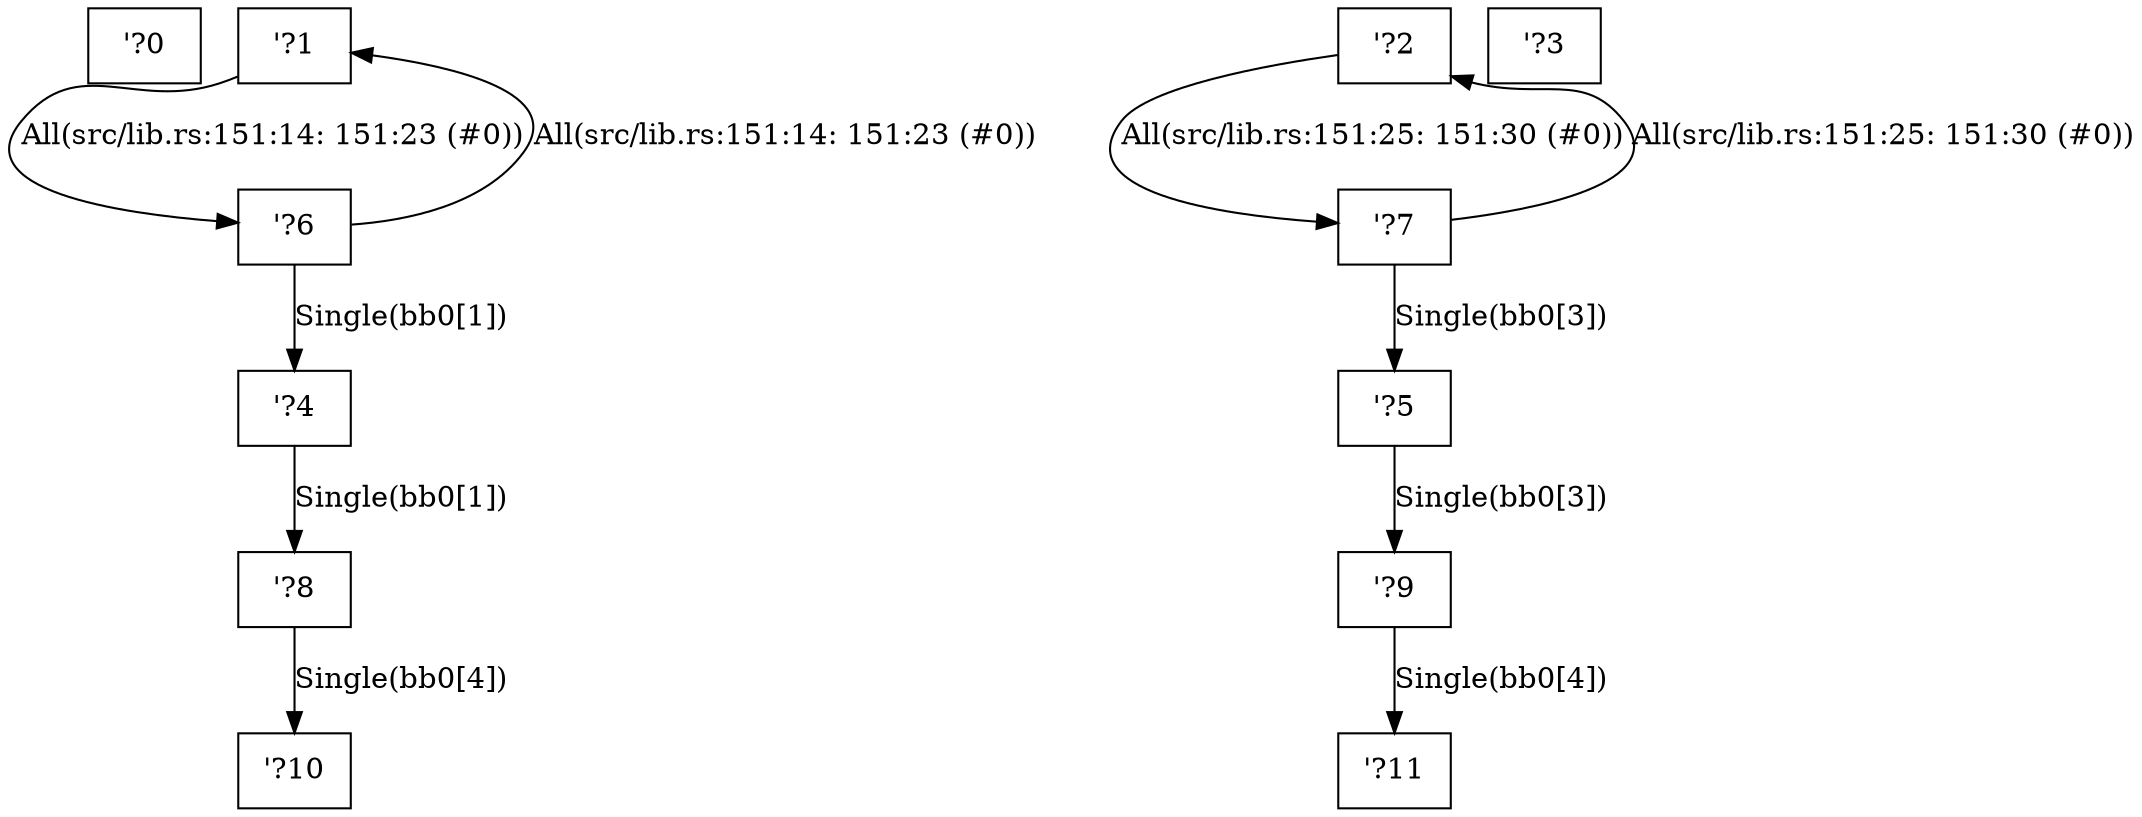 digraph RegionInferenceContext {
    r0[label="\'?0"][shape="box"];
    r1[label="\'?1"][shape="box"];
    r2[label="\'?2"][shape="box"];
    r3[label="\'?3"][shape="box"];
    r4[label="\'?4"][shape="box"];
    r5[label="\'?5"][shape="box"];
    r6[label="\'?6"][shape="box"];
    r7[label="\'?7"][shape="box"];
    r8[label="\'?8"][shape="box"];
    r9[label="\'?9"][shape="box"];
    r10[label="\'?10"][shape="box"];
    r11[label="\'?11"][shape="box"];
    r4 -> r8[label="Single(bb0[1])"];
    r6 -> r4[label="Single(bb0[1])"];
    r5 -> r9[label="Single(bb0[3])"];
    r7 -> r5[label="Single(bb0[3])"];
    r8 -> r10[label="Single(bb0[4])"];
    r9 -> r11[label="Single(bb0[4])"];
    r1 -> r6[label="All(src/lib.rs:151:14: 151:23 (#0))"];
    r6 -> r1[label="All(src/lib.rs:151:14: 151:23 (#0))"];
    r2 -> r7[label="All(src/lib.rs:151:25: 151:30 (#0))"];
    r7 -> r2[label="All(src/lib.rs:151:25: 151:30 (#0))"];
}

